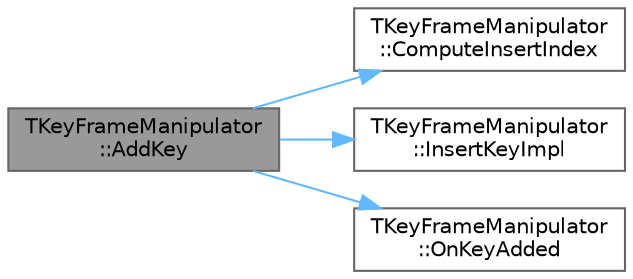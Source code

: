 digraph "TKeyFrameManipulator::AddKey"
{
 // INTERACTIVE_SVG=YES
 // LATEX_PDF_SIZE
  bgcolor="transparent";
  edge [fontname=Helvetica,fontsize=10,labelfontname=Helvetica,labelfontsize=10];
  node [fontname=Helvetica,fontsize=10,shape=box,height=0.2,width=0.4];
  rankdir="LR";
  Node1 [id="Node000001",label="TKeyFrameManipulator\l::AddKey",height=0.2,width=0.4,color="gray40", fillcolor="grey60", style="filled", fontcolor="black",tooltip="Add a new key time to the data structure."];
  Node1 -> Node2 [id="edge1_Node000001_Node000002",color="steelblue1",style="solid",tooltip=" "];
  Node2 [id="Node000002",label="TKeyFrameManipulator\l::ComputeInsertIndex",height=0.2,width=0.4,color="grey40", fillcolor="white", style="filled",URL="$de/d3a/classTKeyFrameManipulator.html#ab9b1f4aed8204e72fbd4bf8fa943fcee",tooltip="Calculate the index at which to insert the given time such that the container remains sorted."];
  Node1 -> Node3 [id="edge2_Node000001_Node000003",color="steelblue1",style="solid",tooltip=" "];
  Node3 [id="Node000003",label="TKeyFrameManipulator\l::InsertKeyImpl",height=0.2,width=0.4,color="grey40", fillcolor="white", style="filled",URL="$de/d3a/classTKeyFrameManipulator.html#a8c06290003fb5ec9107c60b9d07759a2",tooltip="Insert the specified time into our container at the specified index."];
  Node1 -> Node4 [id="edge3_Node000001_Node000004",color="steelblue1",style="solid",tooltip=" "];
  Node4 [id="Node000004",label="TKeyFrameManipulator\l::OnKeyAdded",height=0.2,width=0.4,color="grey40", fillcolor="white", style="filled",URL="$de/d3a/classTKeyFrameManipulator.html#a998c7cde023d769f1d6317b7068b0c1b",tooltip="Called when a new key time has been added."];
}
